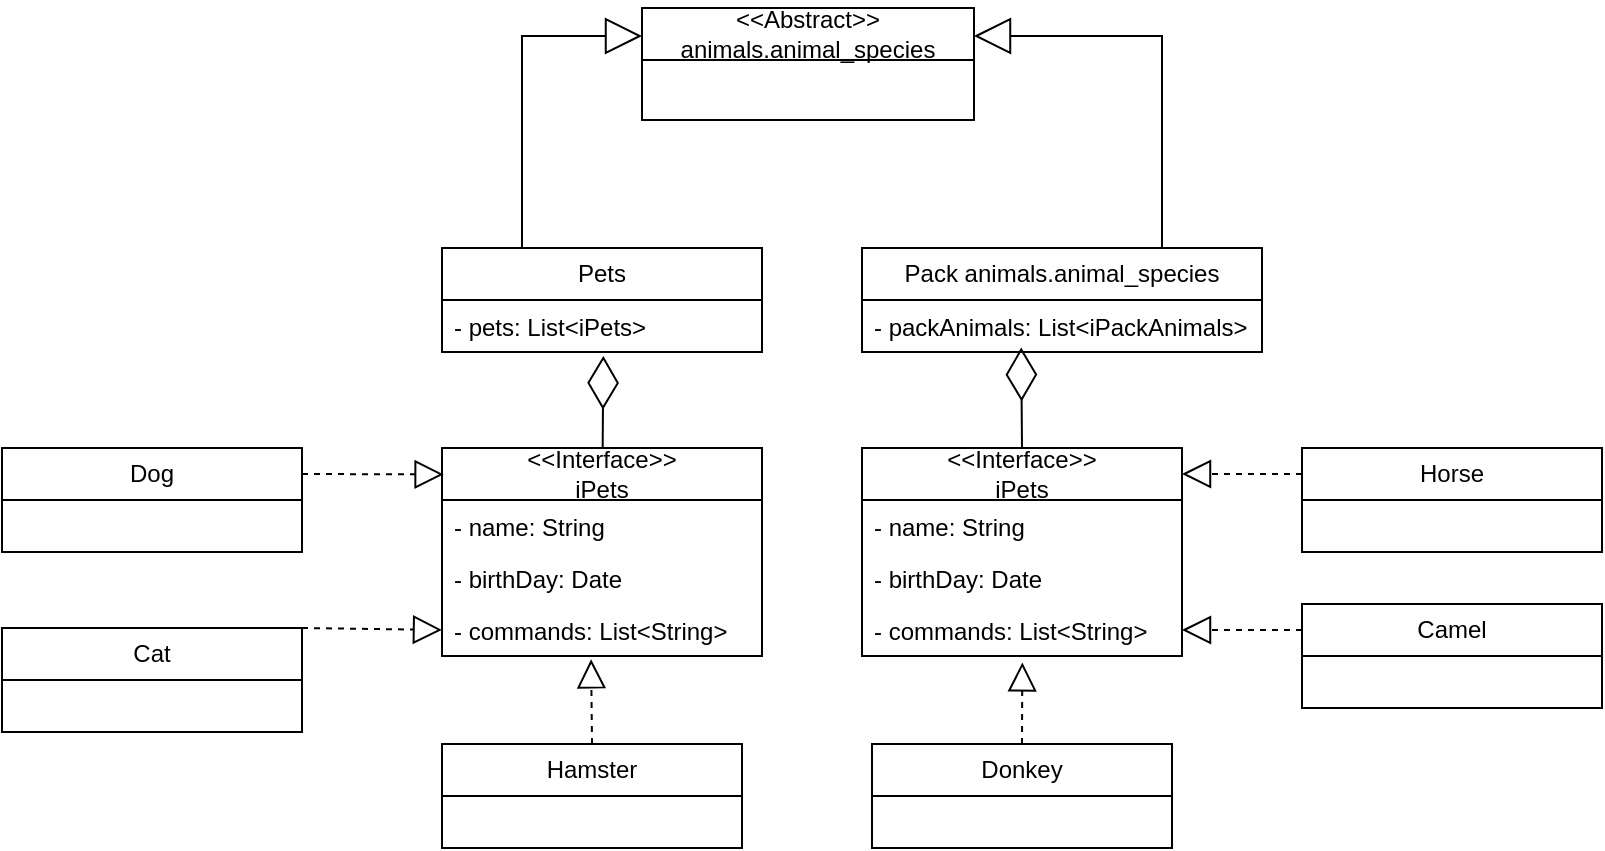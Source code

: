 <mxfile version="24.7.17">
  <diagram name="Страница — 1" id="Y60VMbsTraXDv0s1zL59">
    <mxGraphModel dx="844" dy="518" grid="1" gridSize="10" guides="1" tooltips="1" connect="1" arrows="1" fold="1" page="1" pageScale="1" pageWidth="827" pageHeight="1169" math="0" shadow="0">
      <root>
        <mxCell id="0" />
        <mxCell id="1" parent="0" />
        <mxCell id="VBLWbsXnpfDjaeD-U-Oa-1" value="&lt;div&gt;&amp;lt;&amp;lt;Abstract&amp;gt;&amp;gt;&lt;/div&gt;animals.animal_species" style="swimlane;fontStyle=0;childLayout=stackLayout;horizontal=1;startSize=26;fillColor=none;horizontalStack=0;resizeParent=1;resizeParentMax=0;resizeLast=0;collapsible=1;marginBottom=0;whiteSpace=wrap;html=1;" parent="1" vertex="1">
          <mxGeometry x="330" y="30" width="166" height="56" as="geometry">
            <mxRectangle x="330" y="20" width="110" height="40" as="alternateBounds" />
          </mxGeometry>
        </mxCell>
        <mxCell id="VBLWbsXnpfDjaeD-U-Oa-5" value="Pets" style="swimlane;fontStyle=0;childLayout=stackLayout;horizontal=1;startSize=26;fillColor=none;horizontalStack=0;resizeParent=1;resizeParentMax=0;resizeLast=0;collapsible=1;marginBottom=0;whiteSpace=wrap;html=1;" parent="1" vertex="1">
          <mxGeometry x="230" y="150" width="160" height="52" as="geometry" />
        </mxCell>
        <mxCell id="VBLWbsXnpfDjaeD-U-Oa-8" value="- pets: List&amp;lt;iPets&amp;gt;" style="text;strokeColor=none;fillColor=none;align=left;verticalAlign=top;spacingLeft=4;spacingRight=4;overflow=hidden;rotatable=0;points=[[0,0.5],[1,0.5]];portConstraint=eastwest;whiteSpace=wrap;html=1;" parent="VBLWbsXnpfDjaeD-U-Oa-5" vertex="1">
          <mxGeometry y="26" width="160" height="26" as="geometry" />
        </mxCell>
        <mxCell id="VBLWbsXnpfDjaeD-U-Oa-9" value="Pack animals.animal_species" style="swimlane;fontStyle=0;childLayout=stackLayout;horizontal=1;startSize=26;fillColor=none;horizontalStack=0;resizeParent=1;resizeParentMax=0;resizeLast=0;collapsible=1;marginBottom=0;whiteSpace=wrap;html=1;" parent="1" vertex="1">
          <mxGeometry x="440" y="150" width="200" height="52" as="geometry" />
        </mxCell>
        <mxCell id="VBLWbsXnpfDjaeD-U-Oa-10" value="- packAnimals: List&amp;lt;iPackAnimals&amp;gt;" style="text;strokeColor=none;fillColor=none;align=left;verticalAlign=top;spacingLeft=4;spacingRight=4;overflow=hidden;rotatable=0;points=[[0,0.5],[1,0.5]];portConstraint=eastwest;whiteSpace=wrap;html=1;" parent="VBLWbsXnpfDjaeD-U-Oa-9" vertex="1">
          <mxGeometry y="26" width="200" height="26" as="geometry" />
        </mxCell>
        <mxCell id="VBLWbsXnpfDjaeD-U-Oa-13" value="Dog" style="swimlane;fontStyle=0;childLayout=stackLayout;horizontal=1;startSize=26;fillColor=none;horizontalStack=0;resizeParent=1;resizeParentMax=0;resizeLast=0;collapsible=1;marginBottom=0;whiteSpace=wrap;html=1;" parent="1" vertex="1">
          <mxGeometry x="10" y="250" width="150" height="52" as="geometry" />
        </mxCell>
        <mxCell id="VBLWbsXnpfDjaeD-U-Oa-37" value="" style="endArrow=block;endSize=16;endFill=0;html=1;rounded=0;entryX=0;entryY=0.25;entryDx=0;entryDy=0;exitX=0.25;exitY=0;exitDx=0;exitDy=0;" parent="1" source="VBLWbsXnpfDjaeD-U-Oa-5" target="VBLWbsXnpfDjaeD-U-Oa-1" edge="1">
          <mxGeometry width="160" relative="1" as="geometry">
            <mxPoint x="360" y="220" as="sourcePoint" />
            <mxPoint x="520" y="220" as="targetPoint" />
            <Array as="points">
              <mxPoint x="270" y="44" />
            </Array>
          </mxGeometry>
        </mxCell>
        <mxCell id="VBLWbsXnpfDjaeD-U-Oa-38" value="" style="endArrow=block;endSize=16;endFill=0;html=1;rounded=0;entryX=1;entryY=0.25;entryDx=0;entryDy=0;exitX=0.75;exitY=0;exitDx=0;exitDy=0;" parent="1" source="VBLWbsXnpfDjaeD-U-Oa-9" target="VBLWbsXnpfDjaeD-U-Oa-1" edge="1">
          <mxGeometry width="160" relative="1" as="geometry">
            <mxPoint x="630" y="90" as="sourcePoint" />
            <mxPoint x="746" y="40" as="targetPoint" />
            <Array as="points">
              <mxPoint x="590" y="44" />
            </Array>
          </mxGeometry>
        </mxCell>
        <mxCell id="JARtDjt6kSXcI1-T1TTw-1" value="Cat" style="swimlane;fontStyle=0;childLayout=stackLayout;horizontal=1;startSize=26;fillColor=none;horizontalStack=0;resizeParent=1;resizeParentMax=0;resizeLast=0;collapsible=1;marginBottom=0;whiteSpace=wrap;html=1;" parent="1" vertex="1">
          <mxGeometry x="10" y="340" width="150" height="52" as="geometry" />
        </mxCell>
        <mxCell id="JARtDjt6kSXcI1-T1TTw-5" value="Hamster" style="swimlane;fontStyle=0;childLayout=stackLayout;horizontal=1;startSize=26;fillColor=none;horizontalStack=0;resizeParent=1;resizeParentMax=0;resizeLast=0;collapsible=1;marginBottom=0;whiteSpace=wrap;html=1;" parent="1" vertex="1">
          <mxGeometry x="230" y="398" width="150" height="52" as="geometry" />
        </mxCell>
        <mxCell id="JARtDjt6kSXcI1-T1TTw-9" value="Horse" style="swimlane;fontStyle=0;childLayout=stackLayout;horizontal=1;startSize=26;fillColor=none;horizontalStack=0;resizeParent=1;resizeParentMax=0;resizeLast=0;collapsible=1;marginBottom=0;whiteSpace=wrap;html=1;" parent="1" vertex="1">
          <mxGeometry x="660" y="250" width="150" height="52" as="geometry" />
        </mxCell>
        <mxCell id="JARtDjt6kSXcI1-T1TTw-13" value="Camel" style="swimlane;fontStyle=0;childLayout=stackLayout;horizontal=1;startSize=26;fillColor=none;horizontalStack=0;resizeParent=1;resizeParentMax=0;resizeLast=0;collapsible=1;marginBottom=0;whiteSpace=wrap;html=1;" parent="1" vertex="1">
          <mxGeometry x="660" y="328" width="150" height="52" as="geometry" />
        </mxCell>
        <mxCell id="JARtDjt6kSXcI1-T1TTw-17" value="Donkey" style="swimlane;fontStyle=0;childLayout=stackLayout;horizontal=1;startSize=26;fillColor=none;horizontalStack=0;resizeParent=1;resizeParentMax=0;resizeLast=0;collapsible=1;marginBottom=0;whiteSpace=wrap;html=1;" parent="1" vertex="1">
          <mxGeometry x="445" y="398" width="150" height="52" as="geometry" />
        </mxCell>
        <mxCell id="cGTXR6EHSvC65XMA3Otj-15" value="&amp;lt;&amp;lt;Interface&amp;gt;&amp;gt;&lt;div&gt;iPets&lt;/div&gt;" style="swimlane;fontStyle=0;childLayout=stackLayout;horizontal=1;startSize=26;fillColor=none;horizontalStack=0;resizeParent=1;resizeParentMax=0;resizeLast=0;collapsible=1;marginBottom=0;whiteSpace=wrap;html=1;" vertex="1" parent="1">
          <mxGeometry x="230" y="250" width="160" height="104" as="geometry" />
        </mxCell>
        <mxCell id="cGTXR6EHSvC65XMA3Otj-16" value="- name: String" style="text;strokeColor=none;fillColor=none;align=left;verticalAlign=top;spacingLeft=4;spacingRight=4;overflow=hidden;rotatable=0;points=[[0,0.5],[1,0.5]];portConstraint=eastwest;whiteSpace=wrap;html=1;" vertex="1" parent="cGTXR6EHSvC65XMA3Otj-15">
          <mxGeometry y="26" width="160" height="26" as="geometry" />
        </mxCell>
        <mxCell id="cGTXR6EHSvC65XMA3Otj-17" value="- birthDay: Date" style="text;strokeColor=none;fillColor=none;align=left;verticalAlign=top;spacingLeft=4;spacingRight=4;overflow=hidden;rotatable=0;points=[[0,0.5],[1,0.5]];portConstraint=eastwest;whiteSpace=wrap;html=1;" vertex="1" parent="cGTXR6EHSvC65XMA3Otj-15">
          <mxGeometry y="52" width="160" height="26" as="geometry" />
        </mxCell>
        <mxCell id="cGTXR6EHSvC65XMA3Otj-18" value="- commands: List&amp;lt;String&amp;gt;" style="text;strokeColor=none;fillColor=none;align=left;verticalAlign=top;spacingLeft=4;spacingRight=4;overflow=hidden;rotatable=0;points=[[0,0.5],[1,0.5]];portConstraint=eastwest;whiteSpace=wrap;html=1;" vertex="1" parent="cGTXR6EHSvC65XMA3Otj-15">
          <mxGeometry y="78" width="160" height="26" as="geometry" />
        </mxCell>
        <mxCell id="cGTXR6EHSvC65XMA3Otj-19" value="" style="endArrow=diamondThin;endFill=0;endSize=24;html=1;rounded=0;entryX=0.504;entryY=1.075;entryDx=0;entryDy=0;entryPerimeter=0;" edge="1" parent="1" source="cGTXR6EHSvC65XMA3Otj-15" target="VBLWbsXnpfDjaeD-U-Oa-8">
          <mxGeometry width="160" relative="1" as="geometry">
            <mxPoint x="330" y="300" as="sourcePoint" />
            <mxPoint x="490" y="300" as="targetPoint" />
          </mxGeometry>
        </mxCell>
        <mxCell id="cGTXR6EHSvC65XMA3Otj-20" value="&amp;lt;&amp;lt;Interface&amp;gt;&amp;gt;&lt;div&gt;iPets&lt;/div&gt;" style="swimlane;fontStyle=0;childLayout=stackLayout;horizontal=1;startSize=26;fillColor=none;horizontalStack=0;resizeParent=1;resizeParentMax=0;resizeLast=0;collapsible=1;marginBottom=0;whiteSpace=wrap;html=1;" vertex="1" parent="1">
          <mxGeometry x="440" y="250" width="160" height="104" as="geometry" />
        </mxCell>
        <mxCell id="cGTXR6EHSvC65XMA3Otj-21" value="- name: String" style="text;strokeColor=none;fillColor=none;align=left;verticalAlign=top;spacingLeft=4;spacingRight=4;overflow=hidden;rotatable=0;points=[[0,0.5],[1,0.5]];portConstraint=eastwest;whiteSpace=wrap;html=1;" vertex="1" parent="cGTXR6EHSvC65XMA3Otj-20">
          <mxGeometry y="26" width="160" height="26" as="geometry" />
        </mxCell>
        <mxCell id="cGTXR6EHSvC65XMA3Otj-22" value="- birthDay: Date" style="text;strokeColor=none;fillColor=none;align=left;verticalAlign=top;spacingLeft=4;spacingRight=4;overflow=hidden;rotatable=0;points=[[0,0.5],[1,0.5]];portConstraint=eastwest;whiteSpace=wrap;html=1;" vertex="1" parent="cGTXR6EHSvC65XMA3Otj-20">
          <mxGeometry y="52" width="160" height="26" as="geometry" />
        </mxCell>
        <mxCell id="cGTXR6EHSvC65XMA3Otj-23" value="- commands: List&amp;lt;String&amp;gt;" style="text;strokeColor=none;fillColor=none;align=left;verticalAlign=top;spacingLeft=4;spacingRight=4;overflow=hidden;rotatable=0;points=[[0,0.5],[1,0.5]];portConstraint=eastwest;whiteSpace=wrap;html=1;" vertex="1" parent="cGTXR6EHSvC65XMA3Otj-20">
          <mxGeometry y="78" width="160" height="26" as="geometry" />
        </mxCell>
        <mxCell id="cGTXR6EHSvC65XMA3Otj-24" value="" style="endArrow=diamondThin;endFill=0;endSize=24;html=1;rounded=0;entryX=0.398;entryY=0.915;entryDx=0;entryDy=0;entryPerimeter=0;exitX=0.5;exitY=0;exitDx=0;exitDy=0;" edge="1" parent="1" source="cGTXR6EHSvC65XMA3Otj-20" target="VBLWbsXnpfDjaeD-U-Oa-10">
          <mxGeometry width="160" relative="1" as="geometry">
            <mxPoint x="330" y="300" as="sourcePoint" />
            <mxPoint x="490" y="300" as="targetPoint" />
          </mxGeometry>
        </mxCell>
        <mxCell id="cGTXR6EHSvC65XMA3Otj-25" value="" style="endArrow=block;dashed=1;endFill=0;endSize=12;html=1;rounded=0;exitX=1;exitY=0.25;exitDx=0;exitDy=0;entryX=0.005;entryY=0.127;entryDx=0;entryDy=0;entryPerimeter=0;" edge="1" parent="1" source="VBLWbsXnpfDjaeD-U-Oa-13" target="cGTXR6EHSvC65XMA3Otj-15">
          <mxGeometry width="160" relative="1" as="geometry">
            <mxPoint x="330" y="300" as="sourcePoint" />
            <mxPoint x="140" y="150" as="targetPoint" />
          </mxGeometry>
        </mxCell>
        <mxCell id="cGTXR6EHSvC65XMA3Otj-26" value="" style="endArrow=block;dashed=1;endFill=0;endSize=12;html=1;rounded=0;exitX=0.5;exitY=0;exitDx=0;exitDy=0;entryX=0.466;entryY=1.063;entryDx=0;entryDy=0;entryPerimeter=0;" edge="1" parent="1" source="JARtDjt6kSXcI1-T1TTw-5" target="cGTXR6EHSvC65XMA3Otj-18">
          <mxGeometry width="160" relative="1" as="geometry">
            <mxPoint x="330" y="400" as="sourcePoint" />
            <mxPoint x="228" y="353" as="targetPoint" />
          </mxGeometry>
        </mxCell>
        <mxCell id="cGTXR6EHSvC65XMA3Otj-27" value="" style="endArrow=block;dashed=1;endFill=0;endSize=12;html=1;rounded=0;exitX=1;exitY=0;exitDx=0;exitDy=0;entryX=0;entryY=0.5;entryDx=0;entryDy=0;" edge="1" parent="1" source="JARtDjt6kSXcI1-T1TTw-1" target="cGTXR6EHSvC65XMA3Otj-18">
          <mxGeometry width="160" relative="1" as="geometry">
            <mxPoint x="330" y="300" as="sourcePoint" />
            <mxPoint x="305" y="360" as="targetPoint" />
          </mxGeometry>
        </mxCell>
        <mxCell id="cGTXR6EHSvC65XMA3Otj-29" value="" style="endArrow=block;dashed=1;endFill=0;endSize=12;html=1;rounded=0;exitX=0;exitY=0.25;exitDx=0;exitDy=0;" edge="1" parent="1" source="JARtDjt6kSXcI1-T1TTw-9">
          <mxGeometry width="160" relative="1" as="geometry">
            <mxPoint x="330" y="300" as="sourcePoint" />
            <mxPoint x="600" y="263" as="targetPoint" />
          </mxGeometry>
        </mxCell>
        <mxCell id="cGTXR6EHSvC65XMA3Otj-30" value="" style="endArrow=block;dashed=1;endFill=0;endSize=12;html=1;rounded=0;entryX=0.501;entryY=1.123;entryDx=0;entryDy=0;entryPerimeter=0;exitX=0.5;exitY=0;exitDx=0;exitDy=0;" edge="1" parent="1" source="JARtDjt6kSXcI1-T1TTw-17" target="cGTXR6EHSvC65XMA3Otj-23">
          <mxGeometry width="160" relative="1" as="geometry">
            <mxPoint x="520" y="390" as="sourcePoint" />
            <mxPoint x="490" y="300" as="targetPoint" />
          </mxGeometry>
        </mxCell>
        <mxCell id="cGTXR6EHSvC65XMA3Otj-33" value="" style="endArrow=block;dashed=1;endFill=0;endSize=12;html=1;rounded=0;entryX=1;entryY=0.5;entryDx=0;entryDy=0;exitX=0;exitY=0.25;exitDx=0;exitDy=0;" edge="1" parent="1" source="JARtDjt6kSXcI1-T1TTw-13" target="cGTXR6EHSvC65XMA3Otj-23">
          <mxGeometry width="160" relative="1" as="geometry">
            <mxPoint x="330" y="300" as="sourcePoint" />
            <mxPoint x="490" y="300" as="targetPoint" />
          </mxGeometry>
        </mxCell>
      </root>
    </mxGraphModel>
  </diagram>
</mxfile>
